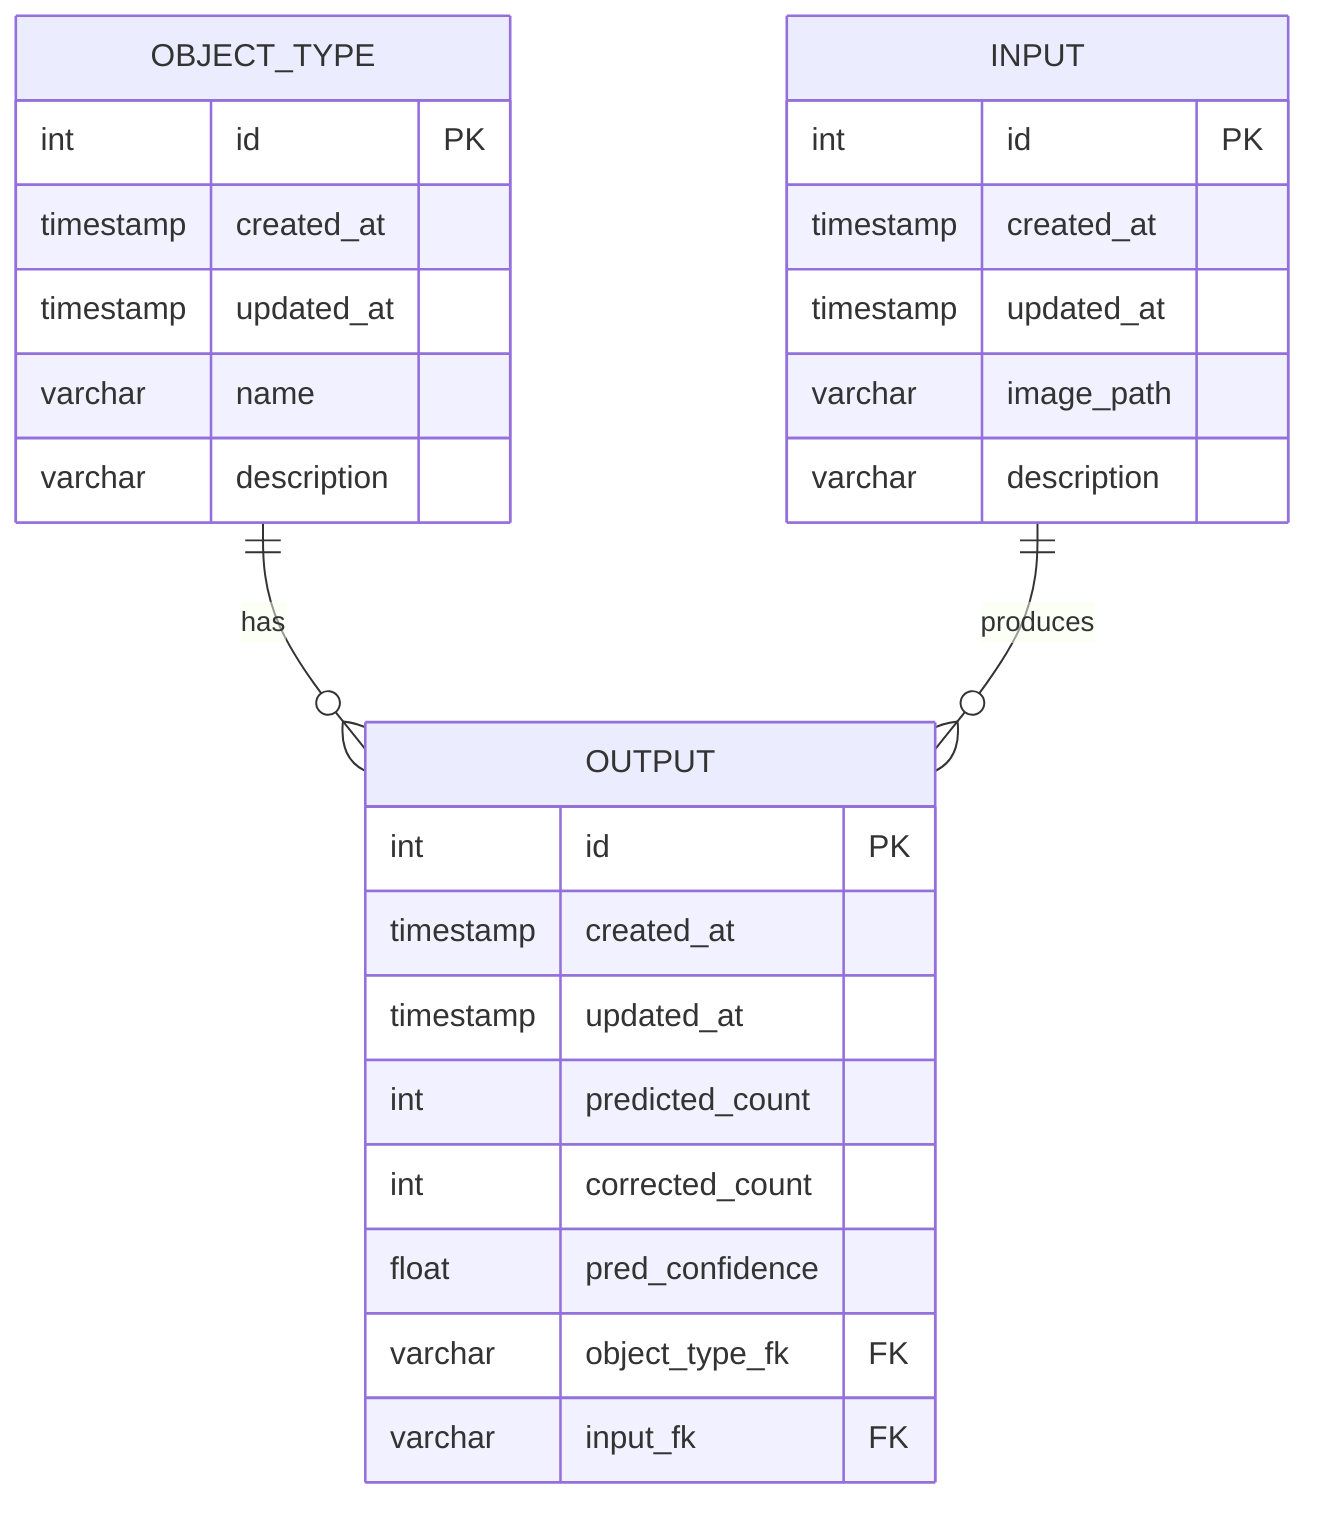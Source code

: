 erDiagram
    OBJECT_TYPE {
        int id PK
        timestamp created_at
        timestamp updated_at
        varchar name
        varchar description
    }

    INPUT {
        int id PK
        timestamp created_at
        timestamp updated_at
        varchar image_path
        varchar description
    }

    OUTPUT {
        int id PK
        timestamp created_at
        timestamp updated_at
        int predicted_count
        int corrected_count
        float pred_confidence
        varchar object_type_fk FK
        varchar input_fk FK
    }

    OBJECT_TYPE ||--o{ OUTPUT : has
    INPUT ||--o{ OUTPUT : produces